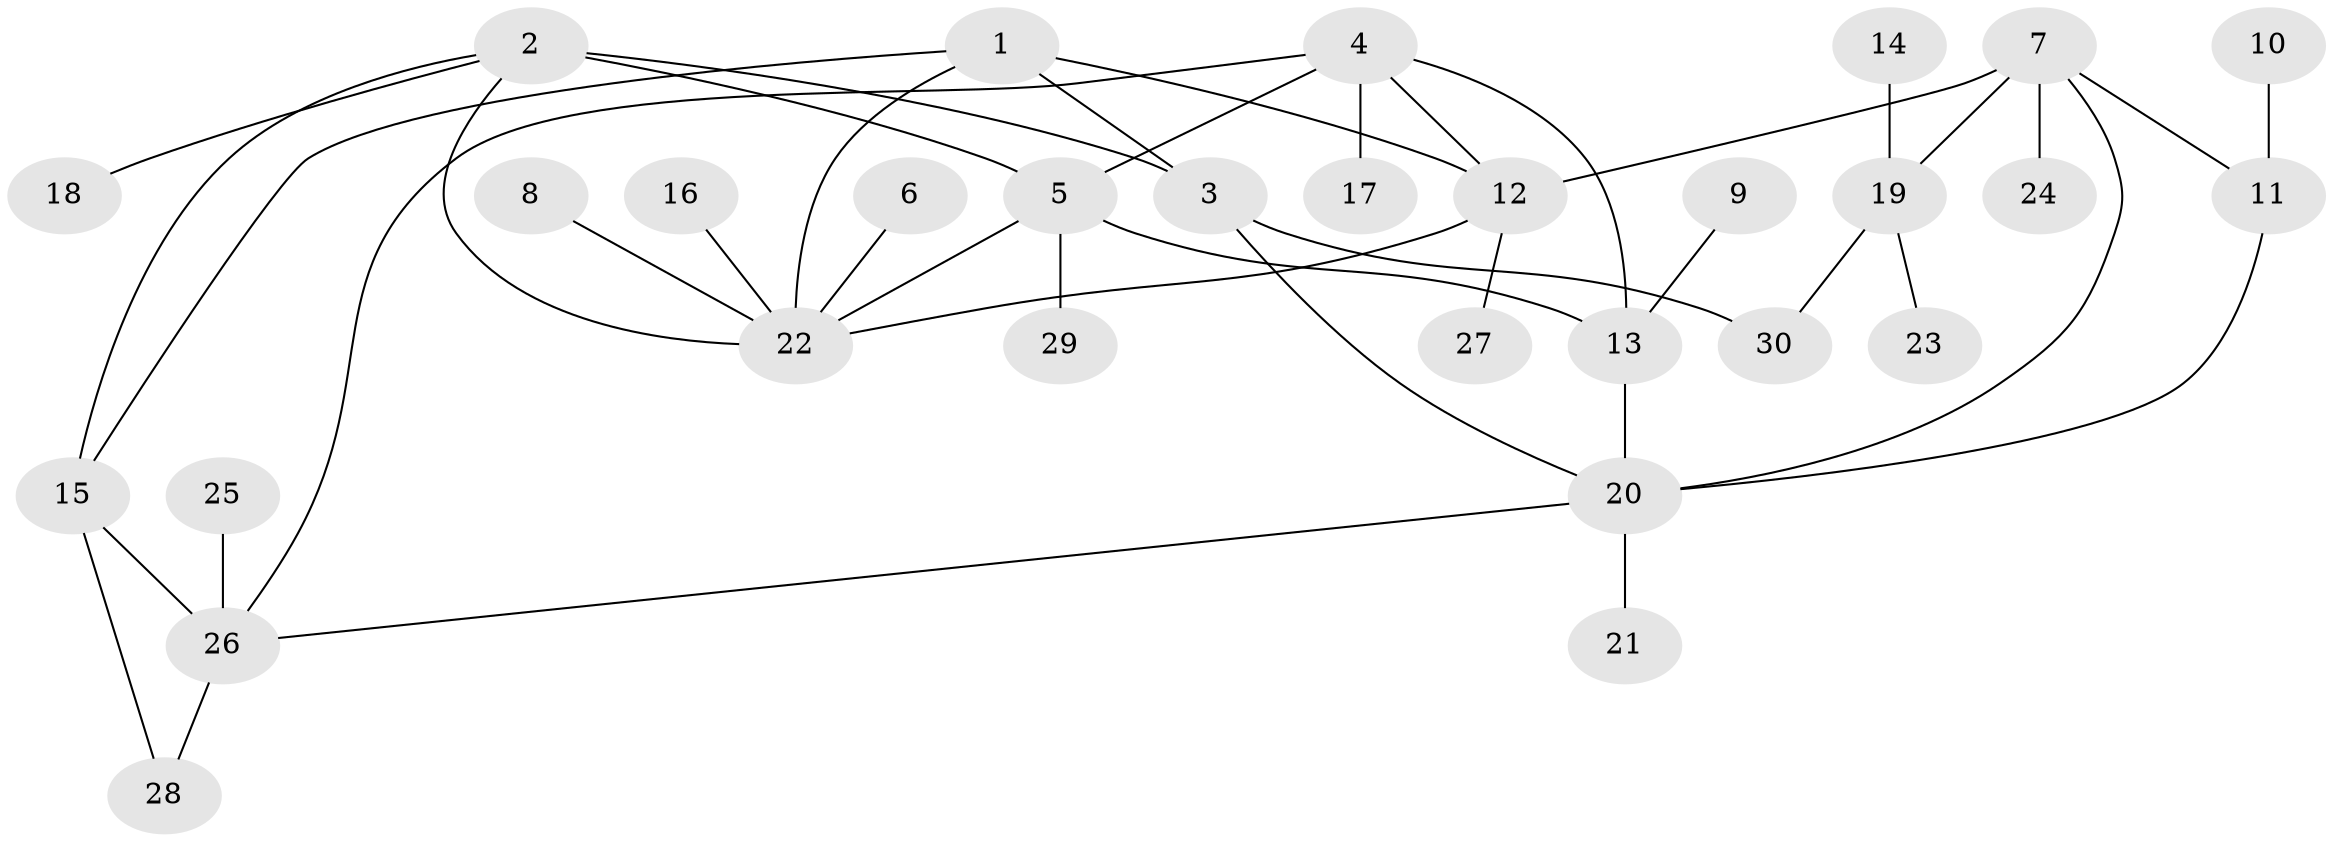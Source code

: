 // original degree distribution, {6: 0.1, 4: 0.06666666666666667, 8: 0.03333333333333333, 5: 0.03333333333333333, 3: 0.06666666666666667, 7: 0.016666666666666666, 1: 0.55, 2: 0.13333333333333333}
// Generated by graph-tools (version 1.1) at 2025/02/03/09/25 03:02:43]
// undirected, 30 vertices, 42 edges
graph export_dot {
graph [start="1"]
  node [color=gray90,style=filled];
  1;
  2;
  3;
  4;
  5;
  6;
  7;
  8;
  9;
  10;
  11;
  12;
  13;
  14;
  15;
  16;
  17;
  18;
  19;
  20;
  21;
  22;
  23;
  24;
  25;
  26;
  27;
  28;
  29;
  30;
  1 -- 3 [weight=1.0];
  1 -- 12 [weight=1.0];
  1 -- 15 [weight=1.0];
  1 -- 22 [weight=1.0];
  2 -- 3 [weight=2.0];
  2 -- 5 [weight=1.0];
  2 -- 15 [weight=1.0];
  2 -- 18 [weight=1.0];
  2 -- 22 [weight=1.0];
  3 -- 20 [weight=1.0];
  3 -- 30 [weight=1.0];
  4 -- 5 [weight=1.0];
  4 -- 12 [weight=1.0];
  4 -- 13 [weight=1.0];
  4 -- 17 [weight=1.0];
  4 -- 26 [weight=1.0];
  5 -- 13 [weight=1.0];
  5 -- 22 [weight=1.0];
  5 -- 29 [weight=1.0];
  6 -- 22 [weight=1.0];
  7 -- 11 [weight=1.0];
  7 -- 12 [weight=1.0];
  7 -- 19 [weight=1.0];
  7 -- 20 [weight=1.0];
  7 -- 24 [weight=1.0];
  8 -- 22 [weight=1.0];
  9 -- 13 [weight=1.0];
  10 -- 11 [weight=1.0];
  11 -- 20 [weight=1.0];
  12 -- 22 [weight=1.0];
  12 -- 27 [weight=1.0];
  13 -- 20 [weight=1.0];
  14 -- 19 [weight=1.0];
  15 -- 26 [weight=1.0];
  15 -- 28 [weight=1.0];
  16 -- 22 [weight=1.0];
  19 -- 23 [weight=1.0];
  19 -- 30 [weight=1.0];
  20 -- 21 [weight=1.0];
  20 -- 26 [weight=1.0];
  25 -- 26 [weight=1.0];
  26 -- 28 [weight=1.0];
}
